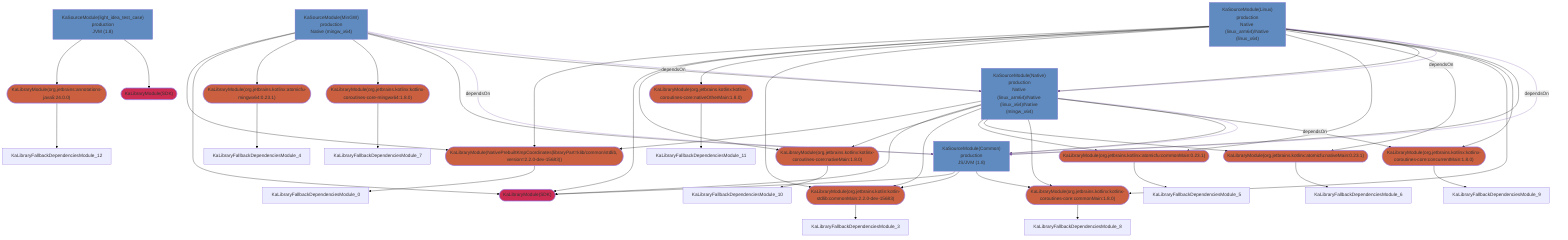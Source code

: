 graph TD
  KaLibraryModule_0(["KaLibraryModule(NativePrebuiltKmpCoordinates(libraryPart=klib/common/stdlib, version=2.2.0-dev-15683))"])
  KaLibraryModule_1(["KaLibraryModule(SDK)"])
  KaLibraryModule_2(["KaLibraryModule(SDK)"])
  KaLibraryModule_3(["KaLibraryModule(org.jetbrains.kotlin:kotlin-stdlib:commonMain:2.2.0-dev-15683)"])
  KaLibraryModule_4(["KaLibraryModule(org.jetbrains.kotlinx:atomicfu-mingwx64:0.23.1)"])
  KaLibraryModule_5(["KaLibraryModule(org.jetbrains.kotlinx:atomicfu:commonMain:0.23.1)"])
  KaLibraryModule_6(["KaLibraryModule(org.jetbrains.kotlinx:atomicfu:nativeMain:0.23.1)"])
  KaLibraryModule_7(["KaLibraryModule(org.jetbrains.kotlinx:kotlinx-coroutines-core-mingwx64:1.8.0)"])
  KaLibraryModule_8(["KaLibraryModule(org.jetbrains.kotlinx:kotlinx-coroutines-core:commonMain:1.8.0)"])
  KaLibraryModule_9(["KaLibraryModule(org.jetbrains.kotlinx:kotlinx-coroutines-core:concurrentMain:1.8.0)"])
  KaLibraryModule_10(["KaLibraryModule(org.jetbrains.kotlinx:kotlinx-coroutines-core:nativeMain:1.8.0)"])
  KaLibraryModule_11(["KaLibraryModule(org.jetbrains.kotlinx:kotlinx-coroutines-core:nativeOtherMain:1.8.0)"])
  KaLibraryModule_12(["KaLibraryModule(org.jetbrains:annotations-java5:24.0.0)"])
  KaSourceModule_13["KaSourceModule(Common)<br />production<br />JS/JVM (1.8)"]
  KaSourceModule_14["KaSourceModule(Linux)<br />production<br />Native (linux_arm64)/Native (linux_x64)"]
  KaSourceModule_15["KaSourceModule(MinGW)<br />production<br />Native (mingw_x64)"]
  KaSourceModule_16["KaSourceModule(Native)<br />production<br />Native (linux_arm64)/Native (linux_x64)/Native (mingw_x64)"]
  KaSourceModule_17["KaSourceModule(light_idea_test_case)<br />production<br />JVM (1.8)"]
  style KaLibraryModule_0 fill:#CB6040
  style KaLibraryModule_1 fill:#CC2B52
  style KaLibraryModule_2 fill:#CC2B52
  style KaLibraryModule_3 fill:#CB6040
  style KaLibraryModule_4 fill:#CB6040
  style KaLibraryModule_5 fill:#CB6040
  style KaLibraryModule_6 fill:#CB6040
  style KaLibraryModule_7 fill:#CB6040
  style KaLibraryModule_8 fill:#CB6040
  style KaLibraryModule_9 fill:#CB6040
  style KaLibraryModule_10 fill:#CB6040
  style KaLibraryModule_11 fill:#CB6040
  style KaLibraryModule_12 fill:#CB6040
  style KaSourceModule_13 fill:#608BC1
  style KaSourceModule_14 fill:#608BC1
  style KaSourceModule_15 fill:#608BC1
  style KaSourceModule_16 fill:#608BC1
  style KaSourceModule_17 fill:#608BC1
  KaLibraryModule_0 --> KaLibraryFallbackDependenciesModule_0
  KaLibraryModule_10 --> KaLibraryFallbackDependenciesModule_10
  KaLibraryModule_11 --> KaLibraryFallbackDependenciesModule_11
  KaLibraryModule_12 --> KaLibraryFallbackDependenciesModule_12
  KaLibraryModule_3 --> KaLibraryFallbackDependenciesModule_3
  KaLibraryModule_4 --> KaLibraryFallbackDependenciesModule_4
  KaLibraryModule_5 --> KaLibraryFallbackDependenciesModule_5
  KaLibraryModule_6 --> KaLibraryFallbackDependenciesModule_6
  KaLibraryModule_7 --> KaLibraryFallbackDependenciesModule_7
  KaLibraryModule_8 --> KaLibraryFallbackDependenciesModule_8
  KaLibraryModule_9 --> KaLibraryFallbackDependenciesModule_9
  KaSourceModule_13 --> KaLibraryModule_1
  KaSourceModule_13 --> KaLibraryModule_3
  KaSourceModule_13 --> KaLibraryModule_8
  KaSourceModule_14 --> KaLibraryModule_0
  KaSourceModule_14 --> KaLibraryModule_1
  KaSourceModule_14 --> KaLibraryModule_10
  KaSourceModule_14 --> KaLibraryModule_11
  KaSourceModule_14 --> KaLibraryModule_3
  KaSourceModule_14 --> KaLibraryModule_5
  KaSourceModule_14 --> KaLibraryModule_6
  KaSourceModule_14 --> KaLibraryModule_8
  KaSourceModule_14 --> KaLibraryModule_9
  KaSourceModule_14 --> KaSourceModule_13
  KaSourceModule_14 --> KaSourceModule_16
  KaSourceModule_15 --> KaLibraryModule_0
  KaSourceModule_15 --> KaLibraryModule_1
  KaSourceModule_15 --> KaLibraryModule_4
  KaSourceModule_15 --> KaLibraryModule_7
  KaSourceModule_15 --> KaSourceModule_13
  KaSourceModule_15 --> KaSourceModule_16
  KaSourceModule_16 --> KaLibraryModule_0
  KaSourceModule_16 --> KaLibraryModule_1
  KaSourceModule_16 --> KaLibraryModule_10
  KaSourceModule_16 --> KaLibraryModule_3
  KaSourceModule_16 --> KaLibraryModule_5
  KaSourceModule_16 --> KaLibraryModule_6
  KaSourceModule_16 --> KaLibraryModule_8
  KaSourceModule_16 --> KaLibraryModule_9
  KaSourceModule_16 --> KaSourceModule_13
  KaSourceModule_17 --> KaLibraryModule_12
  KaSourceModule_17 --> KaLibraryModule_2
  KaSourceModule_14 --dependsOn--> KaSourceModule_13
  KaSourceModule_14 --dependsOn--> KaSourceModule_16
  KaSourceModule_15 --dependsOn--> KaSourceModule_13
  KaSourceModule_15 --dependsOn--> KaSourceModule_16
  KaSourceModule_16 --dependsOn--> KaSourceModule_13
  linkStyle 0 stroke:black
  linkStyle 1 stroke:black
  linkStyle 2 stroke:black
  linkStyle 3 stroke:black
  linkStyle 4 stroke:black
  linkStyle 5 stroke:black
  linkStyle 6 stroke:black
  linkStyle 7 stroke:black
  linkStyle 8 stroke:black
  linkStyle 9 stroke:black
  linkStyle 10 stroke:black
  linkStyle 11 stroke:black
  linkStyle 12 stroke:black
  linkStyle 13 stroke:black
  linkStyle 14 stroke:black
  linkStyle 15 stroke:black
  linkStyle 16 stroke:black
  linkStyle 17 stroke:black
  linkStyle 18 stroke:black
  linkStyle 19 stroke:black
  linkStyle 20 stroke:black
  linkStyle 21 stroke:black
  linkStyle 22 stroke:black
  linkStyle 23 stroke:black
  linkStyle 24 stroke:black
  linkStyle 25 stroke:black
  linkStyle 26 stroke:black
  linkStyle 27 stroke:black
  linkStyle 28 stroke:black
  linkStyle 29 stroke:black
  linkStyle 30 stroke:black
  linkStyle 31 stroke:black
  linkStyle 32 stroke:black
  linkStyle 33 stroke:black
  linkStyle 34 stroke:black
  linkStyle 35 stroke:black
  linkStyle 36 stroke:black
  linkStyle 37 stroke:black
  linkStyle 38 stroke:black
  linkStyle 39 stroke:black
  linkStyle 40 stroke:black
  linkStyle 41 stroke:black
  linkStyle 42 stroke:#8967B3
  linkStyle 43 stroke:#8967B3
  linkStyle 44 stroke:#8967B3
  linkStyle 45 stroke:#8967B3
  linkStyle 46 stroke:#8967B3